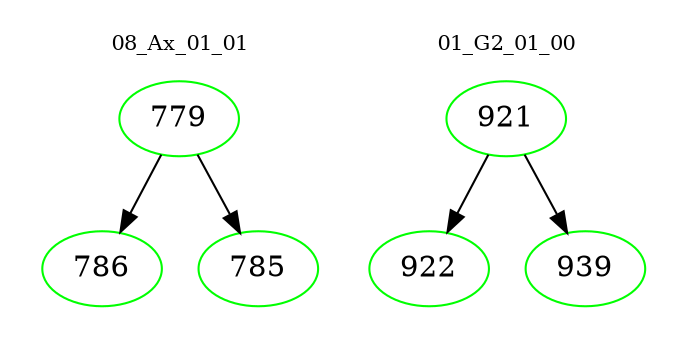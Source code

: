 digraph{
subgraph cluster_0 {
color = white
label = "08_Ax_01_01";
fontsize=10;
T0_779 [label="779", color="green"]
T0_779 -> T0_786 [color="black"]
T0_786 [label="786", color="green"]
T0_779 -> T0_785 [color="black"]
T0_785 [label="785", color="green"]
}
subgraph cluster_1 {
color = white
label = "01_G2_01_00";
fontsize=10;
T1_921 [label="921", color="green"]
T1_921 -> T1_922 [color="black"]
T1_922 [label="922", color="green"]
T1_921 -> T1_939 [color="black"]
T1_939 [label="939", color="green"]
}
}
